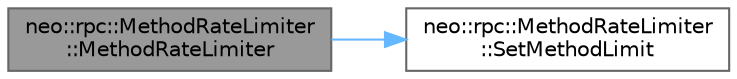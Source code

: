 digraph "neo::rpc::MethodRateLimiter::MethodRateLimiter"
{
 // LATEX_PDF_SIZE
  bgcolor="transparent";
  edge [fontname=Helvetica,fontsize=10,labelfontname=Helvetica,labelfontsize=10];
  node [fontname=Helvetica,fontsize=10,shape=box,height=0.2,width=0.4];
  rankdir="LR";
  Node1 [id="Node000001",label="neo::rpc::MethodRateLimiter\l::MethodRateLimiter",height=0.2,width=0.4,color="gray40", fillcolor="grey60", style="filled", fontcolor="black",tooltip=" "];
  Node1 -> Node2 [id="edge1_Node000001_Node000002",color="steelblue1",style="solid",tooltip=" "];
  Node2 [id="Node000002",label="neo::rpc::MethodRateLimiter\l::SetMethodLimit",height=0.2,width=0.4,color="grey40", fillcolor="white", style="filled",URL="$classneo_1_1rpc_1_1_method_rate_limiter.html#abee35575c3c3770b19ca8be668d3c96e",tooltip="Set rate limit for a specific method."];
}
